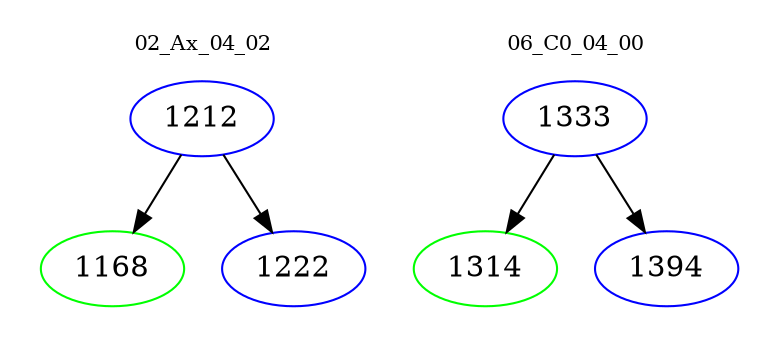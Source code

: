 digraph{
subgraph cluster_0 {
color = white
label = "02_Ax_04_02";
fontsize=10;
T0_1212 [label="1212", color="blue"]
T0_1212 -> T0_1168 [color="black"]
T0_1168 [label="1168", color="green"]
T0_1212 -> T0_1222 [color="black"]
T0_1222 [label="1222", color="blue"]
}
subgraph cluster_1 {
color = white
label = "06_C0_04_00";
fontsize=10;
T1_1333 [label="1333", color="blue"]
T1_1333 -> T1_1314 [color="black"]
T1_1314 [label="1314", color="green"]
T1_1333 -> T1_1394 [color="black"]
T1_1394 [label="1394", color="blue"]
}
}
